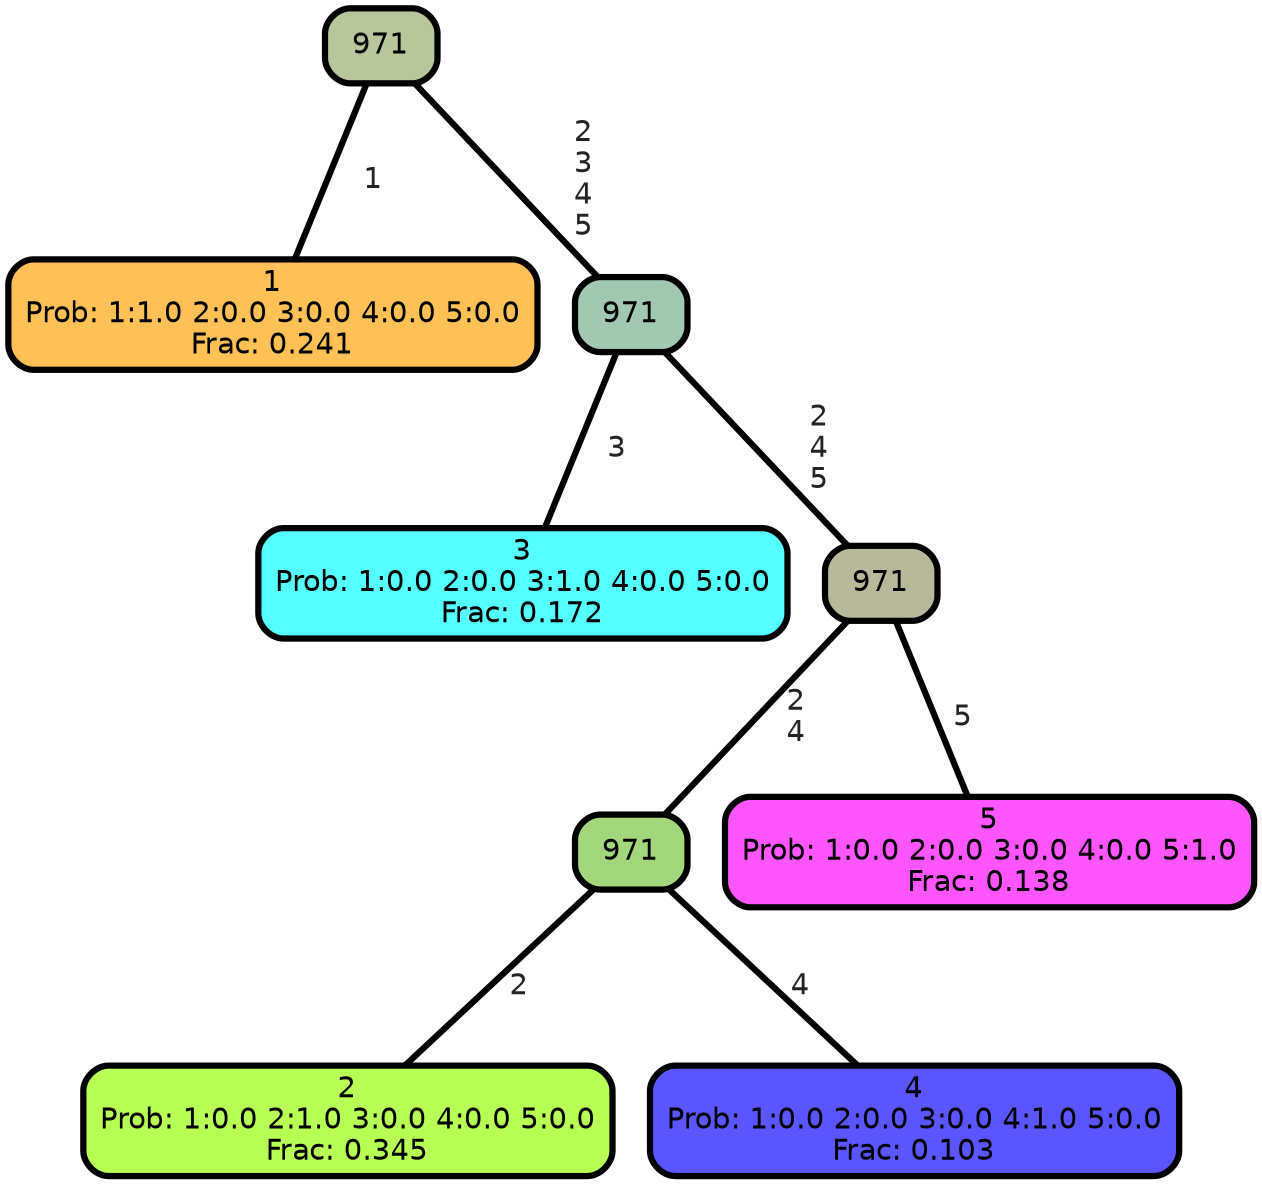 graph Tree {
node [shape=box, style="filled, rounded",color="black",penwidth="3",fontcolor="black",                 fontname=helvetica] ;
graph [ranksep="0 equally", splines=straight,                 bgcolor=transparent, dpi=200] ;
edge [fontname=helvetica, fontweight=bold,fontcolor=grey14,color=black] ;
0 [label="1
Prob: 1:1.0 2:0.0 3:0.0 4:0.0 5:0.0
Frac: 0.241", fillcolor="#ffc155"] ;
1 [label="971", fillcolor="#b8c79b"] ;
2 [label="3
Prob: 1:0.0 2:0.0 3:1.0 4:0.0 5:0.0
Frac: 0.172", fillcolor="#55ffff"] ;
3 [label="971", fillcolor="#a1c8b1"] ;
4 [label="2
Prob: 1:0.0 2:1.0 3:0.0 4:0.0 5:0.0
Frac: 0.345", fillcolor="#b8ff55"] ;
5 [label="971", fillcolor="#a2d77c"] ;
6 [label="4
Prob: 1:0.0 2:0.0 3:0.0 4:1.0 5:0.0
Frac: 0.103", fillcolor="#5a55ff"] ;
7 [label="971", fillcolor="#b8b99b"] ;
8 [label="5
Prob: 1:0.0 2:0.0 3:0.0 4:0.0 5:1.0
Frac: 0.138", fillcolor="#ff55ff"] ;
1 -- 0 [label=" 1",penwidth=3] ;
1 -- 3 [label=" 2\n 3\n 4\n 5",penwidth=3] ;
3 -- 2 [label=" 3",penwidth=3] ;
3 -- 7 [label=" 2\n 4\n 5",penwidth=3] ;
5 -- 4 [label=" 2",penwidth=3] ;
5 -- 6 [label=" 4",penwidth=3] ;
7 -- 5 [label=" 2\n 4",penwidth=3] ;
7 -- 8 [label=" 5",penwidth=3] ;
{rank = same;}}